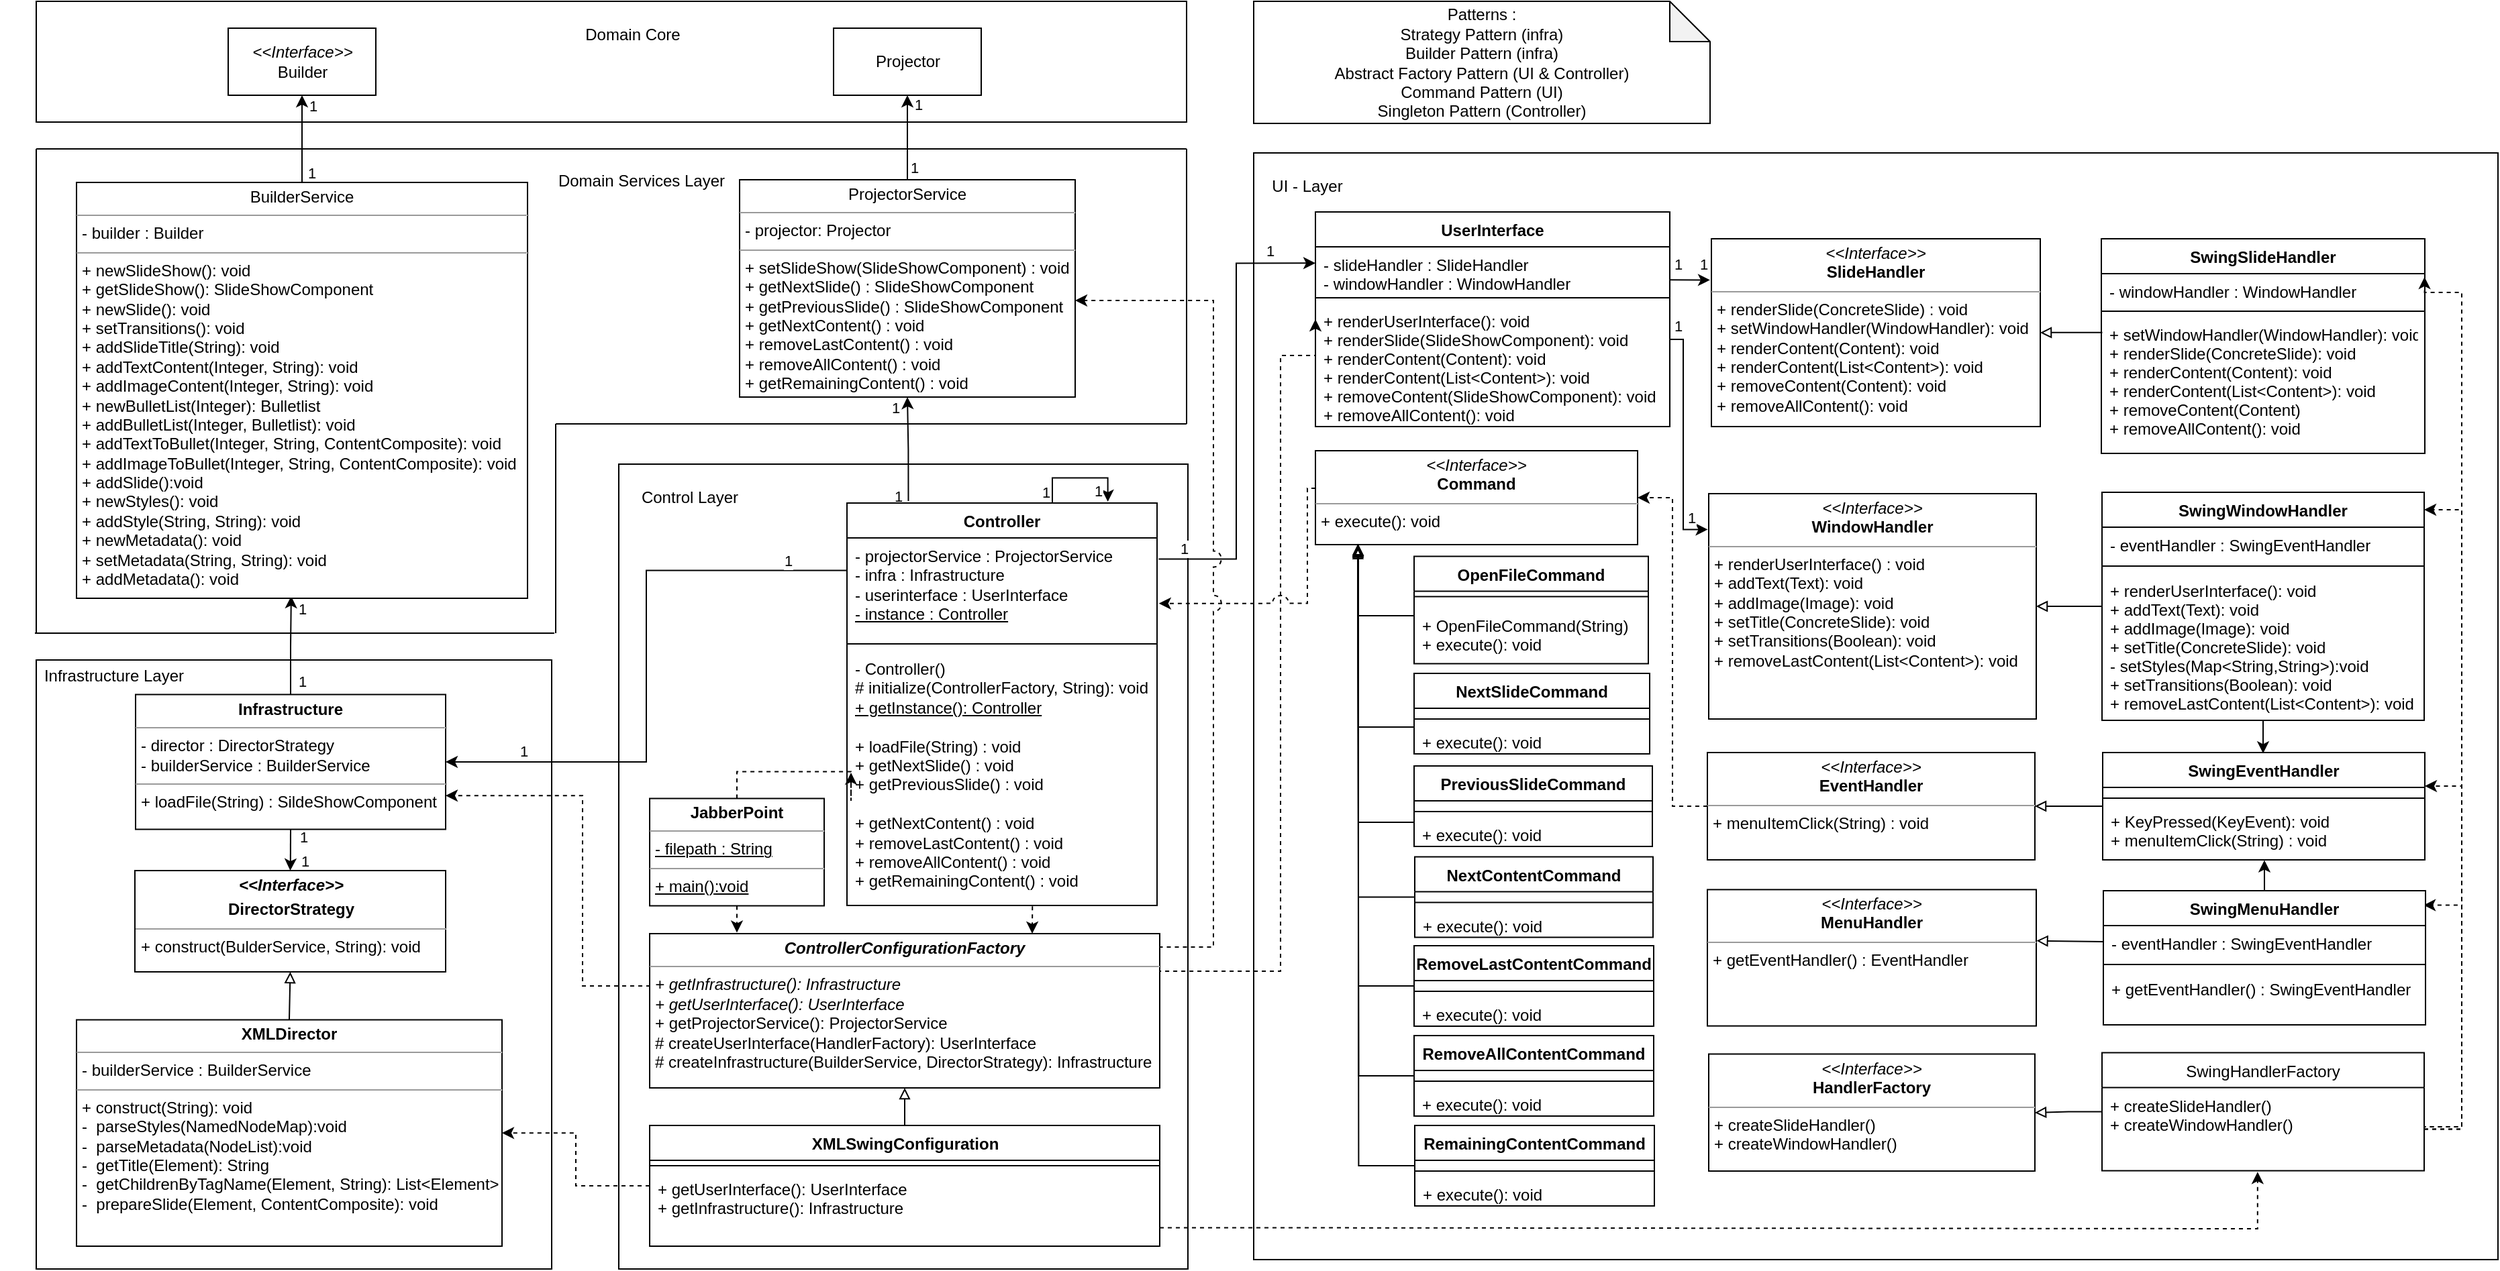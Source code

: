 <mxfile version="20.5.1" type="device"><diagram id="mF3JP67GUEm6fDHGaowB" name="Page-1"><mxGraphModel dx="1928" dy="949" grid="1" gridSize="10" guides="1" tooltips="1" connect="1" arrows="1" fold="1" page="1" pageScale="1" pageWidth="1654" pageHeight="2336" math="0" shadow="0"><root><mxCell id="0"/><mxCell id="1" parent="0"/><mxCell id="utFskbSjJPzPxBJTLybc-5" value="" style="rounded=0;whiteSpace=wrap;html=1;" parent="1" vertex="1"><mxGeometry x="657" y="590" width="424" height="600" as="geometry"/></mxCell><mxCell id="5RUUczxLZr58IcCoSrDL-72" value="" style="rounded=0;whiteSpace=wrap;html=1;" parent="1" vertex="1"><mxGeometry x="1130" y="358" width="927" height="825" as="geometry"/></mxCell><mxCell id="5RUUczxLZr58IcCoSrDL-5" value="" style="rounded=0;whiteSpace=wrap;html=1;" parent="1" vertex="1"><mxGeometry x="223" y="245" width="857" height="90" as="geometry"/></mxCell><mxCell id="M1DCnOVMe1FgR4olCZar-16" value="" style="rounded=0;whiteSpace=wrap;html=1;" parent="1" vertex="1"><mxGeometry x="223" y="736" width="384" height="454" as="geometry"/></mxCell><mxCell id="if9F0GtxYKwciyiOkwO_-5" style="edgeStyle=orthogonalEdgeStyle;rounded=0;orthogonalLoop=1;jettySize=auto;html=1;entryX=0.476;entryY=0.995;entryDx=0;entryDy=0;exitX=0.5;exitY=0;exitDx=0;exitDy=0;entryPerimeter=0;" parent="1" source="M1DCnOVMe1FgR4olCZar-5" target="if9F0GtxYKwciyiOkwO_-2" edge="1"><mxGeometry relative="1" as="geometry"/></mxCell><mxCell id="utFskbSjJPzPxBJTLybc-41" value="1" style="edgeLabel;html=1;align=center;verticalAlign=middle;resizable=0;points=[];" parent="if9F0GtxYKwciyiOkwO_-5" vertex="1" connectable="0"><mxGeometry x="-0.713" relative="1" as="geometry"><mxPoint x="8" as="offset"/></mxGeometry></mxCell><mxCell id="utFskbSjJPzPxBJTLybc-42" value="1" style="edgeLabel;html=1;align=center;verticalAlign=middle;resizable=0;points=[];" parent="if9F0GtxYKwciyiOkwO_-5" vertex="1" connectable="0"><mxGeometry x="0.666" relative="1" as="geometry"><mxPoint x="8" y="-3" as="offset"/></mxGeometry></mxCell><mxCell id="9nQvy59TtEnE6RO0Bse6-16" style="edgeStyle=orthogonalEdgeStyle;rounded=0;orthogonalLoop=1;jettySize=auto;html=1;startArrow=none;startFill=0;endArrow=classic;endFill=1;exitX=0;exitY=0.328;exitDx=0;exitDy=0;entryX=1;entryY=0.5;entryDx=0;entryDy=0;exitPerimeter=0;" parent="1" source="M1DCnOVMe1FgR4olCZar-2" target="M1DCnOVMe1FgR4olCZar-5" edge="1"><mxGeometry relative="1" as="geometry"/></mxCell><mxCell id="utFskbSjJPzPxBJTLybc-22" value="1" style="edgeLabel;html=1;align=center;verticalAlign=middle;resizable=0;points=[];" parent="9nQvy59TtEnE6RO0Bse6-16" vertex="1" connectable="0"><mxGeometry x="-0.812" y="-1" relative="1" as="geometry"><mxPoint x="-3" y="-7" as="offset"/></mxGeometry></mxCell><mxCell id="utFskbSjJPzPxBJTLybc-23" value="1" style="edgeLabel;html=1;align=center;verticalAlign=middle;resizable=0;points=[];" parent="9nQvy59TtEnE6RO0Bse6-16" vertex="1" connectable="0"><mxGeometry x="0.737" relative="1" as="geometry"><mxPoint y="-8" as="offset"/></mxGeometry></mxCell><mxCell id="utFskbSjJPzPxBJTLybc-6" style="edgeStyle=orthogonalEdgeStyle;rounded=0;orthogonalLoop=1;jettySize=auto;html=1;entryX=0.5;entryY=1;entryDx=0;entryDy=0;endArrow=classic;endFill=1;exitX=0.198;exitY=-0.005;exitDx=0;exitDy=0;exitPerimeter=0;" parent="1" source="M1DCnOVMe1FgR4olCZar-1" target="M1DCnOVMe1FgR4olCZar-18" edge="1"><mxGeometry relative="1" as="geometry"/></mxCell><mxCell id="utFskbSjJPzPxBJTLybc-43" value="1" style="edgeLabel;html=1;align=center;verticalAlign=middle;resizable=0;points=[];" parent="utFskbSjJPzPxBJTLybc-6" vertex="1" connectable="0"><mxGeometry x="-0.829" relative="1" as="geometry"><mxPoint x="-8" y="3" as="offset"/></mxGeometry></mxCell><mxCell id="utFskbSjJPzPxBJTLybc-44" value="1" style="edgeLabel;html=1;align=center;verticalAlign=middle;resizable=0;points=[];" parent="utFskbSjJPzPxBJTLybc-6" vertex="1" connectable="0"><mxGeometry x="0.463" y="-1" relative="1" as="geometry"><mxPoint x="-10" y="-13" as="offset"/></mxGeometry></mxCell><mxCell id="M1DCnOVMe1FgR4olCZar-1" value="Controller" style="swimlane;fontStyle=1;align=center;verticalAlign=top;childLayout=stackLayout;horizontal=1;startSize=26;horizontalStack=0;resizeParent=1;resizeParentMax=0;resizeLast=0;collapsible=1;marginBottom=0;" parent="1" vertex="1"><mxGeometry x="827" y="619" width="231" height="300" as="geometry"/></mxCell><mxCell id="M1DCnOVMe1FgR4olCZar-2" value="- projectorService : ProjectorService&lt;br&gt;- infra : Infrastructure&lt;br&gt;- userinterface : UserInterface&lt;br&gt;&lt;u&gt;- instance : Controller&lt;/u&gt;" style="text;strokeColor=none;fillColor=none;align=left;verticalAlign=top;spacingLeft=4;spacingRight=4;overflow=hidden;rotatable=0;points=[[0,0.5],[1,0.5]];portConstraint=eastwest;fontStyle=0;html=1;" parent="M1DCnOVMe1FgR4olCZar-1" vertex="1"><mxGeometry y="26" width="231" height="74" as="geometry"/></mxCell><mxCell id="M1DCnOVMe1FgR4olCZar-3" value="" style="line;strokeWidth=1;fillColor=none;align=left;verticalAlign=middle;spacingTop=-1;spacingLeft=3;spacingRight=3;rotatable=0;labelPosition=right;points=[];portConstraint=eastwest;strokeColor=inherit;" parent="M1DCnOVMe1FgR4olCZar-1" vertex="1"><mxGeometry y="100" width="231" height="10" as="geometry"/></mxCell><mxCell id="M1DCnOVMe1FgR4olCZar-4" value="- Controller()&lt;br&gt;# initialize(ControllerFactory, String): void&lt;br&gt;&lt;u&gt;+ getInstance(): Controller&lt;/u&gt;&lt;br&gt;&lt;br&gt;+ loadFile(String) : void&lt;br&gt;+ getNextSlide() : void&lt;br&gt;+ getPreviousSlide() : void&lt;br&gt;&lt;br&gt;+ getNextContent() : void&lt;br&gt;+ removeLastContent() : void&lt;br&gt;+ removeAllContent() : void&lt;br&gt;+ getRemainingContent() : void" style="text;strokeColor=none;fillColor=none;align=left;verticalAlign=top;spacingLeft=4;spacingRight=4;overflow=hidden;rotatable=0;points=[[0,0.5],[1,0.5]];portConstraint=eastwest;html=1;" parent="M1DCnOVMe1FgR4olCZar-1" vertex="1"><mxGeometry y="110" width="231" height="190" as="geometry"/></mxCell><mxCell id="JbOSwFMIoo-16J5oYQy2-46" style="edgeStyle=orthogonalEdgeStyle;rounded=0;jumpStyle=arc;jumpSize=12;orthogonalLoop=1;jettySize=auto;html=1;entryX=0.5;entryY=0;entryDx=0;entryDy=0;startArrow=none;startFill=0;endArrow=classic;endFill=1;" parent="1" source="M1DCnOVMe1FgR4olCZar-5" target="if9F0GtxYKwciyiOkwO_-6" edge="1"><mxGeometry relative="1" as="geometry"/></mxCell><mxCell id="JbOSwFMIoo-16J5oYQy2-47" value="1" style="edgeLabel;html=1;align=center;verticalAlign=middle;resizable=0;points=[];" parent="JbOSwFMIoo-16J5oYQy2-46" vertex="1" connectable="0"><mxGeometry x="-0.66" relative="1" as="geometry"><mxPoint x="9" as="offset"/></mxGeometry></mxCell><mxCell id="JbOSwFMIoo-16J5oYQy2-48" value="1" style="edgeLabel;html=1;align=center;verticalAlign=middle;resizable=0;points=[];" parent="JbOSwFMIoo-16J5oYQy2-46" vertex="1" connectable="0"><mxGeometry x="0.558" relative="1" as="geometry"><mxPoint x="10" as="offset"/></mxGeometry></mxCell><mxCell id="M1DCnOVMe1FgR4olCZar-5" value="&lt;p style=&quot;margin:0px;margin-top:4px;text-align:center;&quot;&gt;&lt;b&gt;Infrastructure&lt;/b&gt;&lt;/p&gt;&lt;hr size=&quot;1&quot;&gt;&lt;p style=&quot;margin:0px;margin-left:4px;&quot;&gt;- director : DirectorStrategy&lt;br&gt;&lt;/p&gt;&lt;p style=&quot;margin:0px;margin-left:4px;&quot;&gt;- builderService : BuilderService&lt;br style=&quot;padding: 0px; margin: 0px;&quot;&gt;&lt;/p&gt;&lt;hr size=&quot;1&quot;&gt;&lt;p style=&quot;margin:0px;margin-left:4px;&quot;&gt;&lt;span style=&quot;background-color: initial;&quot;&gt;+ loadFile(String) : SildeShowComponent&lt;/span&gt;&lt;/p&gt;&lt;p style=&quot;margin:0px;margin-left:4px;&quot;&gt;&lt;br&gt;&lt;/p&gt;&lt;p style=&quot;margin:0px;margin-left:4px;&quot;&gt;&lt;br&gt;&lt;/p&gt;" style="verticalAlign=top;align=left;overflow=fill;fontSize=12;fontFamily=Helvetica;html=1;" parent="1" vertex="1"><mxGeometry x="297" y="761.75" width="231" height="100.5" as="geometry"/></mxCell><mxCell id="M1DCnOVMe1FgR4olCZar-17" value="Infrastructure Layer" style="text;html=1;strokeColor=none;fillColor=none;align=center;verticalAlign=middle;whiteSpace=wrap;rounded=0;" parent="1" vertex="1"><mxGeometry x="196" y="733" width="170" height="30" as="geometry"/></mxCell><mxCell id="M1DCnOVMe1FgR4olCZar-29" style="edgeStyle=orthogonalEdgeStyle;rounded=0;orthogonalLoop=1;jettySize=auto;html=1;endArrow=classic;endFill=1;exitX=0.5;exitY=0;exitDx=0;exitDy=0;entryX=0.5;entryY=1;entryDx=0;entryDy=0;" parent="1" source="M1DCnOVMe1FgR4olCZar-18" target="M1DCnOVMe1FgR4olCZar-28" edge="1"><mxGeometry relative="1" as="geometry"><Array as="points"/></mxGeometry></mxCell><mxCell id="utFskbSjJPzPxBJTLybc-58" value="1" style="edgeLabel;html=1;align=center;verticalAlign=middle;resizable=0;points=[];" parent="M1DCnOVMe1FgR4olCZar-29" vertex="1" connectable="0"><mxGeometry x="-0.719" relative="1" as="geometry"><mxPoint x="5" as="offset"/></mxGeometry></mxCell><mxCell id="utFskbSjJPzPxBJTLybc-59" value="1" style="edgeLabel;html=1;align=center;verticalAlign=middle;resizable=0;points=[];" parent="M1DCnOVMe1FgR4olCZar-29" vertex="1" connectable="0"><mxGeometry x="0.704" y="-1" relative="1" as="geometry"><mxPoint x="7" y="-3" as="offset"/></mxGeometry></mxCell><mxCell id="M1DCnOVMe1FgR4olCZar-18" value="&lt;p style=&quot;margin:0px;margin-top:4px;text-align:center;&quot;&gt;ProjectorService&lt;/p&gt;&lt;hr size=&quot;1&quot;&gt;&lt;p style=&quot;margin:0px;margin-left:4px;&quot;&gt;- projector: Projector&lt;/p&gt;&lt;hr size=&quot;1&quot;&gt;&lt;p style=&quot;margin:0px;margin-left:4px;&quot;&gt;+ setSlideShow(SlideShowComponent) : void&lt;/p&gt;&lt;p style=&quot;margin:0px;margin-left:4px;&quot;&gt;+ getNextSlide() : SlideShowComponent&lt;/p&gt;&lt;p style=&quot;margin:0px;margin-left:4px;&quot;&gt;+ getPreviousSlide() : SlideShowComponent&lt;/p&gt;&lt;p style=&quot;margin:0px;margin-left:4px;&quot;&gt;+ getNextContent() : void&lt;br&gt;+ removeLastContent() : void&lt;br&gt;+ removeAllContent() : void&lt;br&gt;+ getRemainingContent() : void&lt;br&gt;&lt;/p&gt;" style="verticalAlign=top;align=left;overflow=fill;fontSize=12;fontFamily=Helvetica;html=1;" parent="1" vertex="1"><mxGeometry x="747" y="378" width="250" height="162" as="geometry"/></mxCell><mxCell id="M1DCnOVMe1FgR4olCZar-27" value="Domain Services Layer" style="text;html=1;strokeColor=none;fillColor=none;align=center;verticalAlign=middle;whiteSpace=wrap;rounded=0;" parent="1" vertex="1"><mxGeometry x="589" y="364" width="170" height="30" as="geometry"/></mxCell><mxCell id="M1DCnOVMe1FgR4olCZar-28" value="Projector" style="html=1;" parent="1" vertex="1"><mxGeometry x="817" y="265" width="110" height="50" as="geometry"/></mxCell><mxCell id="5RUUczxLZr58IcCoSrDL-1" value="&lt;i&gt;&amp;lt;&amp;lt;Interface&amp;gt;&amp;gt;&lt;/i&gt;&lt;br&gt;Builder" style="html=1;" parent="1" vertex="1"><mxGeometry x="366" y="265" width="110" height="50" as="geometry"/></mxCell><mxCell id="5RUUczxLZr58IcCoSrDL-6" value="Domain Core" style="text;html=1;strokeColor=none;fillColor=none;align=center;verticalAlign=middle;whiteSpace=wrap;rounded=0;" parent="1" vertex="1"><mxGeometry x="620" y="255" width="95" height="30" as="geometry"/></mxCell><mxCell id="JbOSwFMIoo-16J5oYQy2-28" style="edgeStyle=orthogonalEdgeStyle;rounded=0;jumpStyle=arc;jumpSize=10;orthogonalLoop=1;jettySize=auto;html=1;startArrow=none;startFill=0;endArrow=classic;endFill=1;exitX=1;exitY=0.725;exitDx=0;exitDy=0;exitPerimeter=0;" parent="1" source="5RUUczxLZr58IcCoSrDL-8" edge="1"><mxGeometry relative="1" as="geometry"><mxPoint x="1470" y="453" as="targetPoint"/></mxGeometry></mxCell><mxCell id="JbOSwFMIoo-16J5oYQy2-29" value="1" style="edgeLabel;html=1;align=center;verticalAlign=middle;resizable=0;points=[];" parent="JbOSwFMIoo-16J5oYQy2-28" vertex="1" connectable="0"><mxGeometry x="-0.831" y="1" relative="1" as="geometry"><mxPoint x="3" y="-11" as="offset"/></mxGeometry></mxCell><mxCell id="JbOSwFMIoo-16J5oYQy2-30" value="1" style="edgeLabel;html=1;align=center;verticalAlign=middle;resizable=0;points=[];" parent="JbOSwFMIoo-16J5oYQy2-28" vertex="1" connectable="0"><mxGeometry x="0.646" relative="1" as="geometry"><mxPoint y="-12" as="offset"/></mxGeometry></mxCell><mxCell id="5RUUczxLZr58IcCoSrDL-7" value="UserInterface" style="swimlane;fontStyle=1;align=center;verticalAlign=top;childLayout=stackLayout;horizontal=1;startSize=26;horizontalStack=0;resizeParent=1;resizeParentMax=0;resizeLast=0;collapsible=1;marginBottom=0;" parent="1" vertex="1"><mxGeometry x="1176" y="402" width="264" height="160" as="geometry"/></mxCell><mxCell id="5RUUczxLZr58IcCoSrDL-8" value="- slideHandler : SlideHandler&#10;- windowHandler : WindowHandler" style="text;strokeColor=none;fillColor=none;align=left;verticalAlign=top;spacingLeft=4;spacingRight=4;overflow=hidden;rotatable=0;points=[[0,0.5],[1,0.5]];portConstraint=eastwest;" parent="5RUUczxLZr58IcCoSrDL-7" vertex="1"><mxGeometry y="26" width="264" height="34" as="geometry"/></mxCell><mxCell id="5RUUczxLZr58IcCoSrDL-9" value="" style="line;strokeWidth=1;fillColor=none;align=left;verticalAlign=middle;spacingTop=-1;spacingLeft=3;spacingRight=3;rotatable=0;labelPosition=right;points=[];portConstraint=eastwest;strokeColor=inherit;" parent="5RUUczxLZr58IcCoSrDL-7" vertex="1"><mxGeometry y="60" width="264" height="8" as="geometry"/></mxCell><mxCell id="5RUUczxLZr58IcCoSrDL-10" value="+ renderUserInterface(): void&#10;+ renderSlide(SlideShowComponent): void&#10;+ renderContent(Content): void&#10;+ renderContent(List&lt;Content&gt;): void&#10;+ removeContent(SlideShowComponent): void&#10;+ removeAllContent(): void" style="text;strokeColor=none;fillColor=none;align=left;verticalAlign=top;spacingLeft=4;spacingRight=4;overflow=hidden;rotatable=0;points=[[0,0.5],[1,0.5]];portConstraint=eastwest;" parent="5RUUczxLZr58IcCoSrDL-7" vertex="1"><mxGeometry y="68" width="264" height="92" as="geometry"/></mxCell><mxCell id="5RUUczxLZr58IcCoSrDL-21" style="edgeStyle=orthogonalEdgeStyle;rounded=0;orthogonalLoop=1;jettySize=auto;html=1;entryX=1;entryY=0.5;entryDx=0;entryDy=0;endArrow=classic;endFill=1;exitX=0;exitY=0.5;exitDx=0;exitDy=0;dashed=1;" parent="1" source="9nQvy59TtEnE6RO0Bse6-23" target="5RUUczxLZr58IcCoSrDL-20" edge="1"><mxGeometry relative="1" as="geometry"><mxPoint x="1396.5" y="1146.88" as="sourcePoint"/></mxGeometry></mxCell><mxCell id="5RUUczxLZr58IcCoSrDL-51" style="edgeStyle=orthogonalEdgeStyle;rounded=0;orthogonalLoop=1;jettySize=auto;html=1;entryX=1;entryY=0.5;entryDx=0;entryDy=0;startArrow=none;startFill=0;endArrow=block;endFill=0;" parent="1" source="5RUUczxLZr58IcCoSrDL-15" target="9nQvy59TtEnE6RO0Bse6-23" edge="1"><mxGeometry relative="1" as="geometry"><mxPoint x="1464.5" y="1029.13" as="targetPoint"/></mxGeometry></mxCell><mxCell id="5RUUczxLZr58IcCoSrDL-15" value="SwingEventHandler" style="swimlane;fontStyle=1;align=center;verticalAlign=top;childLayout=stackLayout;horizontal=1;startSize=26;horizontalStack=0;resizeParent=1;resizeParentMax=0;resizeLast=0;collapsible=1;marginBottom=0;" parent="1" vertex="1"><mxGeometry x="1762.5" y="805.0" width="240" height="80" as="geometry"/></mxCell><mxCell id="5RUUczxLZr58IcCoSrDL-16" value=" " style="text;strokeColor=none;fillColor=none;align=left;verticalAlign=top;spacingLeft=4;spacingRight=4;overflow=hidden;rotatable=0;points=[[0,0.5],[1,0.5]];portConstraint=eastwest;" parent="5RUUczxLZr58IcCoSrDL-15" vertex="1"><mxGeometry y="26" width="240" height="4" as="geometry"/></mxCell><mxCell id="5RUUczxLZr58IcCoSrDL-17" value="" style="line;strokeWidth=1;fillColor=none;align=left;verticalAlign=middle;spacingTop=-1;spacingLeft=3;spacingRight=3;rotatable=0;labelPosition=right;points=[];portConstraint=eastwest;strokeColor=inherit;" parent="5RUUczxLZr58IcCoSrDL-15" vertex="1"><mxGeometry y="30" width="240" height="8" as="geometry"/></mxCell><mxCell id="5RUUczxLZr58IcCoSrDL-18" value="+ KeyPressed(KeyEvent): void&#10;+ menuItemClick(String) : void" style="text;strokeColor=none;fillColor=none;align=left;verticalAlign=top;spacingLeft=4;spacingRight=4;overflow=hidden;rotatable=0;points=[[0,0.5],[1,0.5]];portConstraint=eastwest;" parent="5RUUczxLZr58IcCoSrDL-15" vertex="1"><mxGeometry y="38" width="240" height="42" as="geometry"/></mxCell><mxCell id="5RUUczxLZr58IcCoSrDL-20" value="&lt;p style=&quot;margin:0px;margin-top:4px;text-align:center;&quot;&gt;&lt;i&gt;&amp;lt;&amp;lt;Interface&amp;gt;&amp;gt;&lt;/i&gt;&lt;br&gt;&lt;b&gt;Command&lt;/b&gt;&lt;/p&gt;&lt;hr size=&quot;1&quot;&gt;&lt;p style=&quot;margin:0px;margin-left:4px;&quot;&gt;&lt;/p&gt;&lt;p style=&quot;margin:0px;margin-left:4px;&quot;&gt;+ execute(): void&lt;/p&gt;" style="verticalAlign=top;align=left;overflow=fill;fontSize=12;fontFamily=Helvetica;html=1;" parent="1" vertex="1"><mxGeometry x="1176" y="580" width="240" height="70" as="geometry"/></mxCell><mxCell id="JbOSwFMIoo-16J5oYQy2-44" style="edgeStyle=orthogonalEdgeStyle;rounded=0;jumpStyle=arc;jumpSize=12;orthogonalLoop=1;jettySize=auto;html=1;startArrow=none;startFill=0;endArrow=block;endFill=0;entryX=0.132;entryY=1.014;entryDx=0;entryDy=0;entryPerimeter=0;" parent="1" source="5RUUczxLZr58IcCoSrDL-22" target="5RUUczxLZr58IcCoSrDL-20" edge="1"><mxGeometry relative="1" as="geometry"><Array as="points"><mxPoint x="1208" y="786"/><mxPoint x="1208" y="703"/><mxPoint x="1208" y="703"/></Array></mxGeometry></mxCell><mxCell id="5RUUczxLZr58IcCoSrDL-22" value="NextSlideCommand" style="swimlane;fontStyle=1;align=center;verticalAlign=top;childLayout=stackLayout;horizontal=1;startSize=26;horizontalStack=0;resizeParent=1;resizeParentMax=0;resizeLast=0;collapsible=1;marginBottom=0;" parent="1" vertex="1"><mxGeometry x="1249.5" y="746" width="175.5" height="60" as="geometry"/></mxCell><mxCell id="5RUUczxLZr58IcCoSrDL-23" value=" " style="text;strokeColor=none;fillColor=none;align=left;verticalAlign=top;spacingLeft=4;spacingRight=4;overflow=hidden;rotatable=0;points=[[0,0.5],[1,0.5]];portConstraint=eastwest;" parent="5RUUczxLZr58IcCoSrDL-22" vertex="1"><mxGeometry y="26" width="175.5" height="4" as="geometry"/></mxCell><mxCell id="5RUUczxLZr58IcCoSrDL-24" value="" style="line;strokeWidth=1;fillColor=none;align=left;verticalAlign=middle;spacingTop=-1;spacingLeft=3;spacingRight=3;rotatable=0;labelPosition=right;points=[];portConstraint=eastwest;strokeColor=inherit;" parent="5RUUczxLZr58IcCoSrDL-22" vertex="1"><mxGeometry y="30" width="175.5" height="8" as="geometry"/></mxCell><mxCell id="5RUUczxLZr58IcCoSrDL-25" value="+ execute(): void" style="text;strokeColor=none;fillColor=none;align=left;verticalAlign=top;spacingLeft=4;spacingRight=4;overflow=hidden;rotatable=0;points=[[0,0.5],[1,0.5]];portConstraint=eastwest;" parent="5RUUczxLZr58IcCoSrDL-22" vertex="1"><mxGeometry y="38" width="175.5" height="22" as="geometry"/></mxCell><mxCell id="JbOSwFMIoo-16J5oYQy2-34" style="edgeStyle=orthogonalEdgeStyle;rounded=0;jumpStyle=arc;jumpSize=12;orthogonalLoop=1;jettySize=auto;html=1;entryX=1;entryY=0.5;entryDx=0;entryDy=0;startArrow=none;startFill=0;endArrow=block;endFill=0;" parent="1" source="5RUUczxLZr58IcCoSrDL-56" target="9nQvy59TtEnE6RO0Bse6-21" edge="1"><mxGeometry relative="1" as="geometry"/></mxCell><mxCell id="895hCFD6gcQe7MJd718a-2" style="edgeStyle=orthogonalEdgeStyle;rounded=0;orthogonalLoop=1;jettySize=auto;html=1;entryX=0.498;entryY=0.008;entryDx=0;entryDy=0;entryPerimeter=0;" parent="1" source="5RUUczxLZr58IcCoSrDL-56" target="5RUUczxLZr58IcCoSrDL-15" edge="1"><mxGeometry relative="1" as="geometry"/></mxCell><mxCell id="5RUUczxLZr58IcCoSrDL-56" value="SwingWindowHandler" style="swimlane;fontStyle=1;align=center;verticalAlign=top;childLayout=stackLayout;horizontal=1;startSize=26;horizontalStack=0;resizeParent=1;resizeParentMax=0;resizeLast=0;collapsible=1;marginBottom=0;" parent="1" vertex="1"><mxGeometry x="1762" y="611" width="240" height="170" as="geometry"/></mxCell><mxCell id="5RUUczxLZr58IcCoSrDL-57" value="- eventHandler : SwingEventHandler " style="text;strokeColor=none;fillColor=none;align=left;verticalAlign=top;spacingLeft=4;spacingRight=4;overflow=hidden;rotatable=0;points=[[0,0.5],[1,0.5]];portConstraint=eastwest;" parent="5RUUczxLZr58IcCoSrDL-56" vertex="1"><mxGeometry y="26" width="240" height="24" as="geometry"/></mxCell><mxCell id="5RUUczxLZr58IcCoSrDL-58" value="" style="line;strokeWidth=1;fillColor=none;align=left;verticalAlign=middle;spacingTop=-1;spacingLeft=3;spacingRight=3;rotatable=0;labelPosition=right;points=[];portConstraint=eastwest;strokeColor=inherit;" parent="5RUUczxLZr58IcCoSrDL-56" vertex="1"><mxGeometry y="50" width="240" height="10" as="geometry"/></mxCell><mxCell id="5RUUczxLZr58IcCoSrDL-59" value="+ renderUserInterface(): void&#10;+ addText(Text): void&#10;+ addImage(Image): void&#10;+ setTitle(ConcreteSlide): void&#10;- setStyles(Map&lt;String,String&gt;):void&#10;+ setTransitions(Boolean): void&#10;+ removeLastContent(List&lt;Content&gt;): void&#10;" style="text;strokeColor=none;fillColor=none;align=left;verticalAlign=top;spacingLeft=4;spacingRight=4;overflow=hidden;rotatable=0;points=[[0,0.5],[1,0.5]];portConstraint=eastwest;" parent="5RUUczxLZr58IcCoSrDL-56" vertex="1"><mxGeometry y="60" width="240" height="110" as="geometry"/></mxCell><mxCell id="JbOSwFMIoo-16J5oYQy2-45" style="edgeStyle=orthogonalEdgeStyle;rounded=0;jumpStyle=arc;jumpSize=12;orthogonalLoop=1;jettySize=auto;html=1;startArrow=none;startFill=0;endArrow=block;endFill=0;entryX=0.132;entryY=1.033;entryDx=0;entryDy=0;entryPerimeter=0;" parent="1" source="5RUUczxLZr58IcCoSrDL-65" target="5RUUczxLZr58IcCoSrDL-20" edge="1"><mxGeometry relative="1" as="geometry"><Array as="points"><mxPoint x="1208" y="857"/><mxPoint x="1208" y="738"/><mxPoint x="1208" y="738"/></Array></mxGeometry></mxCell><mxCell id="5RUUczxLZr58IcCoSrDL-65" value="PreviousSlideCommand" style="swimlane;fontStyle=1;align=center;verticalAlign=top;childLayout=stackLayout;horizontal=1;startSize=26;horizontalStack=0;resizeParent=1;resizeParentMax=0;resizeLast=0;collapsible=1;marginBottom=0;" parent="1" vertex="1"><mxGeometry x="1249.5" y="815" width="177.5" height="60" as="geometry"/></mxCell><mxCell id="5RUUczxLZr58IcCoSrDL-66" value=" " style="text;strokeColor=none;fillColor=none;align=left;verticalAlign=top;spacingLeft=4;spacingRight=4;overflow=hidden;rotatable=0;points=[[0,0.5],[1,0.5]];portConstraint=eastwest;" parent="5RUUczxLZr58IcCoSrDL-65" vertex="1"><mxGeometry y="26" width="177.5" height="4" as="geometry"/></mxCell><mxCell id="5RUUczxLZr58IcCoSrDL-67" value="" style="line;strokeWidth=1;fillColor=none;align=left;verticalAlign=middle;spacingTop=-1;spacingLeft=3;spacingRight=3;rotatable=0;labelPosition=right;points=[];portConstraint=eastwest;strokeColor=inherit;" parent="5RUUczxLZr58IcCoSrDL-65" vertex="1"><mxGeometry y="30" width="177.5" height="8" as="geometry"/></mxCell><mxCell id="5RUUczxLZr58IcCoSrDL-68" value="+ execute(): void" style="text;strokeColor=none;fillColor=none;align=left;verticalAlign=top;spacingLeft=4;spacingRight=4;overflow=hidden;rotatable=0;points=[[0,0.5],[1,0.5]];portConstraint=eastwest;" parent="5RUUczxLZr58IcCoSrDL-65" vertex="1"><mxGeometry y="38" width="177.5" height="22" as="geometry"/></mxCell><mxCell id="5RUUczxLZr58IcCoSrDL-73" value="UI - Layer" style="text;html=1;strokeColor=none;fillColor=none;align=center;verticalAlign=middle;whiteSpace=wrap;rounded=0;" parent="1" vertex="1"><mxGeometry x="1140" y="368" width="60" height="30" as="geometry"/></mxCell><mxCell id="if9F0GtxYKwciyiOkwO_-3" style="edgeStyle=orthogonalEdgeStyle;rounded=0;orthogonalLoop=1;jettySize=auto;html=1;exitX=0.5;exitY=0;exitDx=0;exitDy=0;entryX=0.5;entryY=1;entryDx=0;entryDy=0;" parent="1" source="if9F0GtxYKwciyiOkwO_-2" target="5RUUczxLZr58IcCoSrDL-1" edge="1"><mxGeometry relative="1" as="geometry"><mxPoint x="652.921" y="228.88" as="sourcePoint"/><mxPoint x="652.5" y="157" as="targetPoint"/></mxGeometry></mxCell><mxCell id="utFskbSjJPzPxBJTLybc-60" value="1" style="edgeLabel;html=1;align=center;verticalAlign=middle;resizable=0;points=[];" parent="if9F0GtxYKwciyiOkwO_-3" vertex="1" connectable="0"><mxGeometry x="-0.768" relative="1" as="geometry"><mxPoint x="7" as="offset"/></mxGeometry></mxCell><mxCell id="utFskbSjJPzPxBJTLybc-61" value="1" style="edgeLabel;html=1;align=center;verticalAlign=middle;resizable=0;points=[];" parent="if9F0GtxYKwciyiOkwO_-3" vertex="1" connectable="0"><mxGeometry x="0.737" y="-1" relative="1" as="geometry"><mxPoint x="7" y="-1" as="offset"/></mxGeometry></mxCell><mxCell id="if9F0GtxYKwciyiOkwO_-2" value="&lt;p style=&quot;margin:0px;margin-top:4px;text-align:center;&quot;&gt;BuilderService&lt;/p&gt;&lt;hr size=&quot;1&quot;&gt;&lt;p style=&quot;margin:0px;margin-left:4px;&quot;&gt;- builder : Builder&lt;/p&gt;&lt;hr size=&quot;1&quot;&gt;&lt;p style=&quot;margin:0px;margin-left:4px;&quot;&gt;&lt;span style=&quot;background-color: initial;&quot;&gt;+ newSlideShow(): void&lt;/span&gt;&lt;br&gt;&lt;/p&gt;&lt;p style=&quot;margin: 0px 0px 0px 4px;&quot;&gt;+ getSlideShow(): SlideShowComponent&lt;br&gt;&lt;/p&gt;&lt;p style=&quot;margin: 0px 0px 0px 4px;&quot;&gt;&lt;span style=&quot;background-color: initial;&quot;&gt;+ newSlide(): void&lt;/span&gt;&lt;/p&gt;&lt;p style=&quot;margin: 0px 0px 0px 4px;&quot;&gt;&lt;span style=&quot;background-color: initial;&quot;&gt;+ setTransitions(): void&lt;/span&gt;&lt;/p&gt;&lt;p style=&quot;margin: 0px 0px 0px 4px;&quot;&gt;&lt;span style=&quot;background-color: initial;&quot;&gt;+ addSlideTitle(String): void&lt;/span&gt;&lt;/p&gt;&lt;p style=&quot;margin: 0px 0px 0px 4px;&quot;&gt;&lt;span style=&quot;background-color: initial;&quot;&gt;+ addTextContent(Integer, String): void&lt;/span&gt;&lt;/p&gt;&lt;p style=&quot;margin: 0px 0px 0px 4px;&quot;&gt;+ addImageContent(Integer, String): void&lt;span style=&quot;background-color: initial;&quot;&gt;&lt;br&gt;&lt;/span&gt;&lt;/p&gt;&lt;p style=&quot;margin: 0px 0px 0px 4px;&quot;&gt;&lt;span style=&quot;background-color: initial;&quot;&gt;+ newBulletList(Integer): Bulletlist&lt;/span&gt;&lt;/p&gt;&lt;p style=&quot;margin: 0px 0px 0px 4px;&quot;&gt;&lt;span style=&quot;background-color: initial;&quot;&gt;+ addBulletList(Integer, Bulletlist): void&lt;/span&gt;&lt;/p&gt;&lt;p style=&quot;margin: 0px 0px 0px 4px;&quot;&gt;&lt;span style=&quot;background-color: initial;&quot;&gt;+ addTextToBullet(Integer, String, ContentComposite): void&lt;/span&gt;&lt;/p&gt;&lt;p style=&quot;margin: 0px 0px 0px 4px;&quot;&gt;&lt;span style=&quot;background-color: initial;&quot;&gt;+ addImageToBullet(Integer, String, ContentComposite): void&lt;/span&gt;&lt;/p&gt;&lt;p style=&quot;margin: 0px 0px 0px 4px;&quot;&gt;&lt;span style=&quot;background-color: initial;&quot;&gt;+ addSlide():void&lt;/span&gt;&lt;br&gt;&lt;/p&gt;&lt;p style=&quot;margin: 0px 0px 0px 4px;&quot;&gt;&lt;span style=&quot;background-color: initial;&quot;&gt;+ newStyles(): void&lt;/span&gt;&lt;/p&gt;&lt;p style=&quot;margin: 0px 0px 0px 4px;&quot;&gt;&lt;span style=&quot;background-color: initial;&quot;&gt;+ addStyle(String, String): void&lt;/span&gt;&lt;/p&gt;&lt;p style=&quot;margin: 0px 0px 0px 4px;&quot;&gt;&lt;span style=&quot;background-color: initial;&quot;&gt;+ newMetadata(): void&lt;/span&gt;&lt;/p&gt;&lt;p style=&quot;margin: 0px 0px 0px 4px;&quot;&gt;&lt;span style=&quot;background-color: initial;&quot;&gt;+ setMetadata(String, String): void&lt;/span&gt;&lt;/p&gt;&lt;p style=&quot;margin: 0px 0px 0px 4px;&quot;&gt;&lt;span style=&quot;background-color: initial;&quot;&gt;+ addMetadata(): void&lt;/span&gt;&lt;/p&gt;&lt;p style=&quot;margin: 0px 0px 0px 4px;&quot;&gt;&lt;br&gt;&lt;/p&gt;" style="verticalAlign=top;align=left;overflow=fill;fontSize=12;fontFamily=Helvetica;html=1;" parent="1" vertex="1"><mxGeometry x="253" y="380" width="336" height="310" as="geometry"/></mxCell><mxCell id="if9F0GtxYKwciyiOkwO_-6" value="&lt;p style=&quot;margin:0px;margin-top:4px;text-align:center;&quot;&gt;&lt;b&gt;&lt;i&gt;&amp;lt;&amp;lt;Interface&amp;gt;&amp;gt;&lt;/i&gt;&lt;/b&gt;&lt;/p&gt;&lt;p style=&quot;margin:0px;margin-top:4px;text-align:center;&quot;&gt;&lt;b&gt;DirectorStrategy&lt;/b&gt;&lt;/p&gt;&lt;hr size=&quot;1&quot;&gt;&lt;p style=&quot;margin:0px;margin-left:4px;&quot;&gt;&lt;/p&gt;&lt;p style=&quot;margin:0px;margin-left:4px;&quot;&gt;&lt;span style=&quot;background-color: initial;&quot;&gt;+ construct(BulderService, String): void&lt;/span&gt;&lt;/p&gt;" style="verticalAlign=top;align=left;overflow=fill;fontSize=12;fontFamily=Helvetica;html=1;" parent="1" vertex="1"><mxGeometry x="296.5" y="893" width="231.5" height="75.5" as="geometry"/></mxCell><mxCell id="if9F0GtxYKwciyiOkwO_-12" style="edgeStyle=orthogonalEdgeStyle;rounded=0;orthogonalLoop=1;jettySize=auto;html=1;entryX=0.5;entryY=1;entryDx=0;entryDy=0;endArrow=block;endFill=0;exitX=0.5;exitY=0;exitDx=0;exitDy=0;" parent="1" source="if9F0GtxYKwciyiOkwO_-11" target="if9F0GtxYKwciyiOkwO_-6" edge="1"><mxGeometry relative="1" as="geometry"/></mxCell><mxCell id="if9F0GtxYKwciyiOkwO_-11" value="&lt;p style=&quot;margin:0px;margin-top:4px;text-align:center;&quot;&gt;&lt;b style=&quot;background-color: initial;&quot;&gt;XMLDirector&lt;/b&gt;&lt;br&gt;&lt;/p&gt;&lt;hr size=&quot;1&quot;&gt;&lt;p style=&quot;margin:0px;margin-left:4px;&quot;&gt;- builderService : BuilderService&lt;/p&gt;&lt;hr size=&quot;1&quot;&gt;&lt;p style=&quot;margin:0px;margin-left:4px;&quot;&gt;&lt;span style=&quot;background-color: initial;&quot;&gt;+ construct(String): void&lt;br&gt;&lt;/span&gt;&lt;/p&gt;&lt;p style=&quot;margin:0px;margin-left:4px;&quot;&gt;&lt;span style=&quot;background-color: initial;&quot;&gt;-&amp;nbsp; parseStyles(NamedNodeMap):void&lt;/span&gt;&lt;/p&gt;&lt;p style=&quot;margin:0px;margin-left:4px;&quot;&gt;&lt;span style=&quot;background-color: initial;&quot;&gt;-&amp;nbsp; parseMetadata(NodeList):void&lt;/span&gt;&lt;/p&gt;&lt;p style=&quot;margin:0px;margin-left:4px;&quot;&gt;&lt;span style=&quot;background-color: initial;&quot;&gt;-&amp;nbsp; getTitle(Element): String&lt;/span&gt;&lt;/p&gt;&lt;p style=&quot;margin:0px;margin-left:4px;&quot;&gt;-&amp;nbsp; getChildrenByTagName(Element, String): List&amp;lt;Element&amp;gt;&lt;/p&gt;&lt;p style=&quot;margin:0px;margin-left:4px;&quot;&gt;-&amp;nbsp; prepareSlide(Element, ContentComposite): void&lt;/p&gt;" style="verticalAlign=top;align=left;overflow=fill;fontSize=12;fontFamily=Helvetica;html=1;" parent="1" vertex="1"><mxGeometry x="253" y="1004.25" width="317" height="168.75" as="geometry"/></mxCell><mxCell id="9nQvy59TtEnE6RO0Bse6-3" value="&lt;p style=&quot;margin:0px;margin-top:4px;text-align:center;&quot;&gt;&lt;i&gt;&amp;lt;&amp;lt;Interface&amp;gt;&amp;gt;&lt;/i&gt;&lt;br&gt;&lt;b&gt;HandlerFactory&lt;/b&gt;&lt;/p&gt;&lt;hr size=&quot;1&quot;&gt;&lt;p style=&quot;margin:0px;margin-left:4px;&quot;&gt;&lt;span style=&quot;background-color: initial;&quot;&gt;+ createSlideHandler()&lt;/span&gt;&lt;br&gt;&lt;/p&gt;&lt;p style=&quot;margin:0px;margin-left:4px;&quot;&gt;+ createWindowHandler()&lt;/p&gt;" style="verticalAlign=top;align=left;overflow=fill;fontSize=12;fontFamily=Helvetica;html=1;" parent="1" vertex="1"><mxGeometry x="1469" y="1029.75" width="243" height="87.25" as="geometry"/></mxCell><mxCell id="utFskbSjJPzPxBJTLybc-4" style="edgeStyle=orthogonalEdgeStyle;rounded=0;orthogonalLoop=1;jettySize=auto;html=1;endArrow=block;endFill=0;" parent="1" source="9nQvy59TtEnE6RO0Bse6-4" target="9nQvy59TtEnE6RO0Bse6-3" edge="1"><mxGeometry relative="1" as="geometry"><mxPoint x="1712" y="1071" as="targetPoint"/></mxGeometry></mxCell><mxCell id="JbOSwFMIoo-16J5oYQy2-52" style="edgeStyle=orthogonalEdgeStyle;rounded=0;jumpStyle=none;jumpSize=12;orthogonalLoop=1;jettySize=auto;html=1;entryX=0.994;entryY=0.108;entryDx=0;entryDy=0;entryPerimeter=0;startArrow=none;startFill=0;endArrow=classic;endFill=1;exitX=1;exitY=0.5;exitDx=0;exitDy=0;dashed=1;" parent="1" source="9nQvy59TtEnE6RO0Bse6-5" target="JbOSwFMIoo-16J5oYQy2-10" edge="1"><mxGeometry relative="1" as="geometry"><Array as="points"><mxPoint x="2002" y="1084"/><mxPoint x="2030" y="1084"/><mxPoint x="2030" y="919"/></Array></mxGeometry></mxCell><mxCell id="JbOSwFMIoo-16J5oYQy2-53" style="edgeStyle=orthogonalEdgeStyle;rounded=0;jumpStyle=none;jumpSize=12;orthogonalLoop=1;jettySize=auto;html=1;dashed=1;startArrow=none;startFill=0;endArrow=classic;endFill=1;exitX=1;exitY=0.5;exitDx=0;exitDy=0;" parent="1" source="9nQvy59TtEnE6RO0Bse6-5" target="5RUUczxLZr58IcCoSrDL-15" edge="1"><mxGeometry relative="1" as="geometry"><Array as="points"><mxPoint x="2002" y="1084"/><mxPoint x="2030" y="1084"/><mxPoint x="2030" y="830"/></Array></mxGeometry></mxCell><mxCell id="JbOSwFMIoo-16J5oYQy2-54" style="edgeStyle=orthogonalEdgeStyle;rounded=0;jumpStyle=none;jumpSize=12;orthogonalLoop=1;jettySize=auto;html=1;dashed=1;startArrow=none;startFill=0;endArrow=classic;endFill=1;exitX=1;exitY=0.5;exitDx=0;exitDy=0;" parent="1" source="9nQvy59TtEnE6RO0Bse6-5" edge="1"><mxGeometry relative="1" as="geometry"><Array as="points"><mxPoint x="2030" y="1086"/><mxPoint x="2030" y="624"/></Array><mxPoint x="2002" y="624" as="targetPoint"/></mxGeometry></mxCell><mxCell id="JbOSwFMIoo-16J5oYQy2-55" style="edgeStyle=orthogonalEdgeStyle;rounded=0;jumpStyle=none;jumpSize=12;orthogonalLoop=1;jettySize=auto;html=1;entryX=0.999;entryY=0.178;entryDx=0;entryDy=0;entryPerimeter=0;dashed=1;startArrow=none;startFill=0;endArrow=classic;endFill=1;exitX=1;exitY=0.5;exitDx=0;exitDy=0;" parent="1" source="9nQvy59TtEnE6RO0Bse6-5" target="JbOSwFMIoo-16J5oYQy2-5" edge="1"><mxGeometry relative="1" as="geometry"><Array as="points"><mxPoint x="2030" y="1086"/><mxPoint x="2030" y="462"/></Array></mxGeometry></mxCell><mxCell id="9nQvy59TtEnE6RO0Bse6-4" value="SwingHandlerFactory" style="swimlane;fontStyle=0;childLayout=stackLayout;horizontal=1;startSize=26;fillColor=none;horizontalStack=0;resizeParent=1;resizeParentMax=0;resizeLast=0;collapsible=1;marginBottom=0;" parent="1" vertex="1"><mxGeometry x="1762" y="1028.75" width="240" height="88" as="geometry"/></mxCell><mxCell id="9nQvy59TtEnE6RO0Bse6-5" value="+ createSlideHandler()&#10;+ createWindowHandler()" style="text;strokeColor=none;fillColor=none;align=left;verticalAlign=top;spacingLeft=4;spacingRight=4;overflow=hidden;rotatable=0;points=[[0,0.5],[1,0.5]];portConstraint=eastwest;" parent="9nQvy59TtEnE6RO0Bse6-4" vertex="1"><mxGeometry y="26" width="240" height="62" as="geometry"/></mxCell><mxCell id="9nQvy59TtEnE6RO0Bse6-18" value="Patterns :&lt;br&gt;Strategy Pattern (infra)&lt;br&gt;Builder Pattern (infra)&lt;br&gt;Abstract Factory Pattern (UI &amp;amp; Controller)&lt;br&gt;Command Pattern (UI)&lt;br&gt;Singleton Pattern (Controller)" style="shape=note;whiteSpace=wrap;html=1;backgroundOutline=1;darkOpacity=0.05;" parent="1" vertex="1"><mxGeometry x="1130" y="245" width="340" height="91" as="geometry"/></mxCell><mxCell id="9nQvy59TtEnE6RO0Bse6-20" style="edgeStyle=orthogonalEdgeStyle;rounded=0;orthogonalLoop=1;jettySize=auto;html=1;startArrow=none;startFill=0;endArrow=classic;endFill=1;exitX=0.593;exitY=0;exitDx=0;exitDy=0;exitPerimeter=0;entryX=0.788;entryY=-0.005;entryDx=0;entryDy=0;entryPerimeter=0;" parent="1" edge="1"><mxGeometry relative="1" as="geometry"><mxPoint x="1021.336" y="618" as="targetPoint"/><Array as="points"><mxPoint x="979.92" y="600.25"/><mxPoint x="1020.92" y="600.25"/></Array><mxPoint x="979.996" y="619" as="sourcePoint"/></mxGeometry></mxCell><mxCell id="utFskbSjJPzPxBJTLybc-45" value="1" style="edgeLabel;html=1;align=center;verticalAlign=middle;resizable=0;points=[];" parent="9nQvy59TtEnE6RO0Bse6-20" vertex="1" connectable="0"><mxGeometry x="-0.785" y="1" relative="1" as="geometry"><mxPoint x="-4" as="offset"/></mxGeometry></mxCell><mxCell id="utFskbSjJPzPxBJTLybc-46" value="1" style="edgeLabel;html=1;align=center;verticalAlign=middle;resizable=0;points=[];" parent="9nQvy59TtEnE6RO0Bse6-20" vertex="1" connectable="0"><mxGeometry x="0.793" relative="1" as="geometry"><mxPoint x="-8" as="offset"/></mxGeometry></mxCell><mxCell id="9nQvy59TtEnE6RO0Bse6-21" value="&lt;p style=&quot;margin:0px;margin-top:4px;text-align:center;&quot;&gt;&lt;i&gt;&amp;lt;&amp;lt;Interface&amp;gt;&amp;gt;&lt;/i&gt;&lt;br&gt;&lt;b&gt;WindowHandler&lt;/b&gt;&lt;/p&gt;&lt;hr size=&quot;1&quot;&gt;&lt;p style=&quot;margin:0px;margin-left:4px;&quot;&gt;+ renderUserInterface() : void&lt;/p&gt;&lt;p style=&quot;margin:0px;margin-left:4px;&quot;&gt;+ addText(Text): void&lt;/p&gt;&lt;p style=&quot;margin:0px;margin-left:4px;&quot;&gt;+ addImage(Image): void&lt;/p&gt;&lt;p style=&quot;margin:0px;margin-left:4px;&quot;&gt;+ setTitle(ConcreteSlide): void&lt;/p&gt;&lt;p style=&quot;margin:0px;margin-left:4px;&quot;&gt;+ setTransitions(Boolean): void&lt;/p&gt;&lt;p style=&quot;margin:0px;margin-left:4px;&quot;&gt;+ removeLastContent(List&amp;lt;Content&amp;gt;): void&lt;/p&gt;" style="verticalAlign=top;align=left;overflow=fill;fontSize=12;fontFamily=Helvetica;html=1;" parent="1" vertex="1"><mxGeometry x="1469" y="612" width="244" height="168" as="geometry"/></mxCell><mxCell id="9nQvy59TtEnE6RO0Bse6-22" value="&lt;p style=&quot;margin:0px;margin-top:4px;text-align:center;&quot;&gt;&lt;i&gt;&amp;lt;&amp;lt;Interface&amp;gt;&amp;gt;&lt;/i&gt;&lt;br&gt;&lt;b&gt;SlideHandler&lt;/b&gt;&lt;/p&gt;&lt;hr size=&quot;1&quot;&gt;&lt;p style=&quot;margin:0px;margin-left:4px;&quot;&gt;+ renderSlide(ConcreteSlide) : void&lt;/p&gt;&lt;p style=&quot;margin:0px;margin-left:4px;&quot;&gt;+ setWindowHandler(WindowHandler): void&lt;/p&gt;&lt;p style=&quot;margin:0px;margin-left:4px;&quot;&gt;+ renderContent(Content): void&lt;/p&gt;&lt;p style=&quot;margin:0px;margin-left:4px;&quot;&gt;+ renderContent(List&amp;lt;Content&amp;gt;): void&lt;/p&gt;&lt;p style=&quot;margin:0px;margin-left:4px;&quot;&gt;+ removeContent(Content): void&lt;/p&gt;&lt;p style=&quot;margin:0px;margin-left:4px;&quot;&gt;+ removeAllContent(): void&lt;/p&gt;" style="verticalAlign=top;align=left;overflow=fill;fontSize=12;fontFamily=Helvetica;html=1;" parent="1" vertex="1"><mxGeometry x="1471" y="422" width="245" height="140" as="geometry"/></mxCell><mxCell id="9nQvy59TtEnE6RO0Bse6-23" value="&lt;p style=&quot;margin:0px;margin-top:4px;text-align:center;&quot;&gt;&lt;i&gt;&amp;lt;&amp;lt;Interface&amp;gt;&amp;gt;&lt;/i&gt;&lt;br&gt;&lt;b&gt;EventHandler&lt;/b&gt;&lt;/p&gt;&lt;hr size=&quot;1&quot;&gt;&lt;p style=&quot;margin:0px;margin-left:4px;&quot;&gt;+ menuItemClick(String) : void&lt;/p&gt;" style="verticalAlign=top;align=left;overflow=fill;fontSize=12;fontFamily=Helvetica;html=1;" parent="1" vertex="1"><mxGeometry x="1468" y="805" width="244" height="80" as="geometry"/></mxCell><mxCell id="utFskbSjJPzPxBJTLybc-9" value="Control Layer" style="text;html=1;strokeColor=none;fillColor=none;align=center;verticalAlign=middle;whiteSpace=wrap;rounded=0;" parent="1" vertex="1"><mxGeometry x="670" y="600" width="80" height="30" as="geometry"/></mxCell><mxCell id="utFskbSjJPzPxBJTLybc-74" style="edgeStyle=orthogonalEdgeStyle;rounded=0;orthogonalLoop=1;jettySize=auto;html=1;endArrow=classic;endFill=1;dashed=1;exitX=0.5;exitY=0;exitDx=0;exitDy=0;" parent="1" source="JbOSwFMIoo-16J5oYQy2-3" edge="1"><mxGeometry relative="1" as="geometry"><mxPoint x="830" y="820" as="targetPoint"/><mxPoint x="872" y="810" as="sourcePoint"/></mxGeometry></mxCell><mxCell id="utFskbSjJPzPxBJTLybc-89" style="edgeStyle=orthogonalEdgeStyle;rounded=0;orthogonalLoop=1;jettySize=auto;html=1;entryX=0;entryY=0.5;entryDx=0;entryDy=0;dashed=1;startArrow=none;startFill=0;endArrow=classic;endFill=1;exitX=0.998;exitY=0.41;exitDx=0;exitDy=0;exitPerimeter=0;" parent="1" source="utFskbSjJPzPxBJTLybc-76" target="5RUUczxLZr58IcCoSrDL-7" edge="1"><mxGeometry relative="1" as="geometry"><Array as="points"><mxPoint x="1150" y="968"/><mxPoint x="1150" y="509"/></Array></mxGeometry></mxCell><mxCell id="utFskbSjJPzPxBJTLybc-90" style="edgeStyle=orthogonalEdgeStyle;rounded=0;orthogonalLoop=1;jettySize=auto;html=1;entryX=1;entryY=0.75;entryDx=0;entryDy=0;dashed=1;startArrow=none;startFill=0;endArrow=classic;endFill=1;exitX=0;exitY=0.5;exitDx=0;exitDy=0;" parent="1" source="utFskbSjJPzPxBJTLybc-76" target="M1DCnOVMe1FgR4olCZar-5" edge="1"><mxGeometry relative="1" as="geometry"><Array as="points"><mxPoint x="680" y="979"/><mxPoint x="630" y="979"/><mxPoint x="630" y="837"/></Array></mxGeometry></mxCell><mxCell id="utFskbSjJPzPxBJTLybc-76" value="&lt;p style=&quot;margin:0px;margin-top:4px;text-align:center;&quot;&gt;&lt;b&gt;&lt;i&gt;ControllerConfigurationFactory&lt;/i&gt;&lt;/b&gt;&lt;/p&gt;&lt;hr size=&quot;1&quot;&gt;&lt;p style=&quot;margin:0px;margin-left:4px;&quot;&gt;&lt;/p&gt;&lt;p style=&quot;margin:0px;margin-left:4px;&quot;&gt;&lt;i&gt;+ getInfrastructure(): Infrastructure&lt;/i&gt;&lt;/p&gt;&lt;p style=&quot;margin:0px;margin-left:4px;&quot;&gt;&lt;i&gt;+ getUserInterface(): UserInterface&lt;/i&gt;&lt;/p&gt;&lt;p style=&quot;margin:0px;margin-left:4px;&quot;&gt;+ getProjectorService(): ProjectorService&lt;/p&gt;&lt;p style=&quot;margin:0px;margin-left:4px;&quot;&gt;# createUserInterface(HandlerFactory): UserInterface&lt;/p&gt;&lt;p style=&quot;margin:0px;margin-left:4px;&quot;&gt;# createInfrastructure(BuilderService, DirectorStrategy): Infrastructure&lt;/p&gt;" style="verticalAlign=top;align=left;overflow=fill;fontSize=12;fontFamily=Helvetica;html=1;" parent="1" vertex="1"><mxGeometry x="680" y="940" width="380" height="115" as="geometry"/></mxCell><mxCell id="utFskbSjJPzPxBJTLybc-86" style="edgeStyle=orthogonalEdgeStyle;rounded=0;orthogonalLoop=1;jettySize=auto;html=1;dashed=1;startArrow=none;startFill=0;endArrow=classic;endFill=1;entryX=1;entryY=0.5;entryDx=0;entryDy=0;" parent="1" source="utFskbSjJPzPxBJTLybc-82" target="if9F0GtxYKwciyiOkwO_-11" edge="1"><mxGeometry relative="1" as="geometry"/></mxCell><mxCell id="utFskbSjJPzPxBJTLybc-87" style="edgeStyle=orthogonalEdgeStyle;rounded=0;orthogonalLoop=1;jettySize=auto;html=1;entryX=0.483;entryY=1.014;entryDx=0;entryDy=0;entryPerimeter=0;dashed=1;startArrow=none;startFill=0;endArrow=classic;endFill=1;exitX=1;exitY=0.755;exitDx=0;exitDy=0;exitPerimeter=0;" parent="1" source="utFskbSjJPzPxBJTLybc-85" target="9nQvy59TtEnE6RO0Bse6-5" edge="1"><mxGeometry relative="1" as="geometry"><Array as="points"><mxPoint x="1190" y="1159"/><mxPoint x="1878" y="1160"/></Array></mxGeometry></mxCell><mxCell id="utFskbSjJPzPxBJTLybc-91" style="edgeStyle=orthogonalEdgeStyle;rounded=0;orthogonalLoop=1;jettySize=auto;html=1;entryX=0.5;entryY=1;entryDx=0;entryDy=0;startArrow=none;startFill=0;endArrow=block;endFill=0;" parent="1" source="utFskbSjJPzPxBJTLybc-82" target="utFskbSjJPzPxBJTLybc-76" edge="1"><mxGeometry relative="1" as="geometry"/></mxCell><mxCell id="utFskbSjJPzPxBJTLybc-82" value="XMLSwingConfiguration" style="swimlane;fontStyle=1;align=center;verticalAlign=top;childLayout=stackLayout;horizontal=1;startSize=26;horizontalStack=0;resizeParent=1;resizeParentMax=0;resizeLast=0;collapsible=1;marginBottom=0;html=1;" parent="1" vertex="1"><mxGeometry x="680" y="1083" width="380" height="90" as="geometry"/></mxCell><mxCell id="utFskbSjJPzPxBJTLybc-84" value="" style="line;strokeWidth=1;fillColor=none;align=left;verticalAlign=middle;spacingTop=-1;spacingLeft=3;spacingRight=3;rotatable=0;labelPosition=right;points=[];portConstraint=eastwest;strokeColor=inherit;html=1;" parent="utFskbSjJPzPxBJTLybc-82" vertex="1"><mxGeometry y="26" width="380" height="8" as="geometry"/></mxCell><mxCell id="utFskbSjJPzPxBJTLybc-85" value="+ getUserInterface(): UserInterface&lt;br&gt;+ getInfrastructure(): Infrastructure" style="text;strokeColor=none;fillColor=none;align=left;verticalAlign=top;spacingLeft=4;spacingRight=4;overflow=hidden;rotatable=0;points=[[0,0.5],[1,0.5]];portConstraint=eastwest;html=1;" parent="utFskbSjJPzPxBJTLybc-82" vertex="1"><mxGeometry y="34" width="380" height="56" as="geometry"/></mxCell><mxCell id="9YWAwrUr1wIpQp71Bmjr-1" style="edgeStyle=orthogonalEdgeStyle;rounded=0;orthogonalLoop=1;jettySize=auto;html=1;entryX=0.169;entryY=-0.003;entryDx=0;entryDy=0;entryPerimeter=0;dashed=1;" edge="1" parent="1" source="JbOSwFMIoo-16J5oYQy2-3" target="utFskbSjJPzPxBJTLybc-76"><mxGeometry relative="1" as="geometry"/></mxCell><mxCell id="JbOSwFMIoo-16J5oYQy2-3" value="&lt;p style=&quot;margin:0px;margin-top:4px;text-align:center;&quot;&gt;&lt;b style=&quot;background-color: initial;&quot;&gt;JabberPoint&lt;/b&gt;&lt;br&gt;&lt;/p&gt;&lt;hr size=&quot;1&quot;&gt;&lt;p style=&quot;margin:0px;margin-left:4px;&quot;&gt;&lt;u&gt;- filepath : String&lt;/u&gt;&lt;/p&gt;&lt;hr size=&quot;1&quot;&gt;&lt;p style=&quot;margin:0px;margin-left:4px;&quot;&gt;&lt;span style=&quot;background-color: initial;&quot;&gt;&lt;u&gt;+ main():void&lt;/u&gt;&lt;/span&gt;&lt;/p&gt;" style="verticalAlign=top;align=left;overflow=fill;fontSize=12;fontFamily=Helvetica;html=1;" parent="1" vertex="1"><mxGeometry x="680" y="839.25" width="130" height="80" as="geometry"/></mxCell><mxCell id="JbOSwFMIoo-16J5oYQy2-35" style="edgeStyle=orthogonalEdgeStyle;rounded=0;jumpStyle=arc;jumpSize=12;orthogonalLoop=1;jettySize=auto;html=1;entryX=1;entryY=0.5;entryDx=0;entryDy=0;startArrow=none;startFill=0;endArrow=block;endFill=0;exitX=0.003;exitY=0.116;exitDx=0;exitDy=0;exitPerimeter=0;" parent="1" source="JbOSwFMIoo-16J5oYQy2-8" target="9nQvy59TtEnE6RO0Bse6-22" edge="1"><mxGeometry relative="1" as="geometry"/></mxCell><mxCell id="JbOSwFMIoo-16J5oYQy2-5" value="SwingSlideHandler" style="swimlane;fontStyle=1;align=center;verticalAlign=top;childLayout=stackLayout;horizontal=1;startSize=26;horizontalStack=0;resizeParent=1;resizeParentMax=0;resizeLast=0;collapsible=1;marginBottom=0;" parent="1" vertex="1"><mxGeometry x="1761.5" y="422" width="241" height="160" as="geometry"/></mxCell><mxCell id="JbOSwFMIoo-16J5oYQy2-6" value="- windowHandler : WindowHandler" style="text;strokeColor=none;fillColor=none;align=left;verticalAlign=top;spacingLeft=4;spacingRight=4;overflow=hidden;rotatable=0;points=[[0,0.5],[1,0.5]];portConstraint=eastwest;" parent="JbOSwFMIoo-16J5oYQy2-5" vertex="1"><mxGeometry y="26" width="241" height="24" as="geometry"/></mxCell><mxCell id="JbOSwFMIoo-16J5oYQy2-7" value="" style="line;strokeWidth=1;fillColor=none;align=left;verticalAlign=middle;spacingTop=-1;spacingLeft=3;spacingRight=3;rotatable=0;labelPosition=right;points=[];portConstraint=eastwest;strokeColor=inherit;" parent="JbOSwFMIoo-16J5oYQy2-5" vertex="1"><mxGeometry y="50" width="241" height="8" as="geometry"/></mxCell><mxCell id="JbOSwFMIoo-16J5oYQy2-8" value="+ setWindowHandler(WindowHandler): void&#10;+ renderSlide(ConcreteSlide): void&#10;+ renderContent(Content): void&#10;+ renderContent(List&lt;Content&gt;): void&#10;+ removeContent(Content)&#10;+ removeAllContent(): void" style="text;strokeColor=none;fillColor=none;align=left;verticalAlign=top;spacingLeft=4;spacingRight=4;overflow=hidden;rotatable=0;points=[[0,0.5],[1,0.5]];portConstraint=eastwest;" parent="JbOSwFMIoo-16J5oYQy2-5" vertex="1"><mxGeometry y="58" width="241" height="102" as="geometry"/></mxCell><mxCell id="JbOSwFMIoo-16J5oYQy2-9" value="&lt;p style=&quot;margin:0px;margin-top:4px;text-align:center;&quot;&gt;&lt;i&gt;&amp;lt;&amp;lt;Interface&amp;gt;&amp;gt;&lt;/i&gt;&lt;br&gt;&lt;b&gt;MenuHandler&lt;/b&gt;&lt;/p&gt;&lt;hr size=&quot;1&quot;&gt;&lt;p style=&quot;margin:0px;margin-left:4px;&quot;&gt;+ getEventHandler() : EventHandler&lt;/p&gt;&lt;p style=&quot;margin:0px;margin-left:4px;&quot;&gt;&lt;br&gt;&lt;/p&gt;&lt;p style=&quot;margin:0px;margin-left:4px;&quot;&gt;&lt;br&gt;&lt;/p&gt;" style="verticalAlign=top;align=left;overflow=fill;fontSize=12;fontFamily=Helvetica;html=1;" parent="1" vertex="1"><mxGeometry x="1468" y="907.19" width="245" height="101.63" as="geometry"/></mxCell><mxCell id="JbOSwFMIoo-16J5oYQy2-51" style="edgeStyle=orthogonalEdgeStyle;rounded=0;jumpStyle=arc;jumpSize=12;orthogonalLoop=1;jettySize=auto;html=1;startArrow=none;startFill=0;endArrow=classic;endFill=1;entryX=0.502;entryY=1.006;entryDx=0;entryDy=0;entryPerimeter=0;" parent="1" source="JbOSwFMIoo-16J5oYQy2-10" target="5RUUczxLZr58IcCoSrDL-18" edge="1"><mxGeometry relative="1" as="geometry"><mxPoint x="1883" y="890" as="targetPoint"/><Array as="points"/></mxGeometry></mxCell><mxCell id="JbOSwFMIoo-16J5oYQy2-10" value="SwingMenuHandler" style="swimlane;fontStyle=1;align=center;verticalAlign=top;childLayout=stackLayout;horizontal=1;startSize=26;horizontalStack=0;resizeParent=1;resizeParentMax=0;resizeLast=0;collapsible=1;marginBottom=0;" parent="1" vertex="1"><mxGeometry x="1763" y="908.01" width="240" height="100" as="geometry"/></mxCell><mxCell id="JbOSwFMIoo-16J5oYQy2-11" value="- eventHandler : SwingEventHandler " style="text;strokeColor=none;fillColor=none;align=left;verticalAlign=top;spacingLeft=4;spacingRight=4;overflow=hidden;rotatable=0;points=[[0,0.5],[1,0.5]];portConstraint=eastwest;" parent="JbOSwFMIoo-16J5oYQy2-10" vertex="1"><mxGeometry y="26" width="240" height="24" as="geometry"/></mxCell><mxCell id="JbOSwFMIoo-16J5oYQy2-12" value="" style="line;strokeWidth=1;fillColor=none;align=left;verticalAlign=middle;spacingTop=-1;spacingLeft=3;spacingRight=3;rotatable=0;labelPosition=right;points=[];portConstraint=eastwest;strokeColor=inherit;" parent="JbOSwFMIoo-16J5oYQy2-10" vertex="1"><mxGeometry y="50" width="240" height="10" as="geometry"/></mxCell><mxCell id="JbOSwFMIoo-16J5oYQy2-13" value="+ getEventHandler() : SwingEventHandler&#10;" style="text;strokeColor=none;fillColor=none;align=left;verticalAlign=top;spacingLeft=4;spacingRight=4;overflow=hidden;rotatable=0;points=[[0,0.5],[1,0.5]];portConstraint=eastwest;" parent="JbOSwFMIoo-16J5oYQy2-10" vertex="1"><mxGeometry y="60" width="240" height="40" as="geometry"/></mxCell><mxCell id="JbOSwFMIoo-16J5oYQy2-15" value="OpenFileCommand" style="swimlane;fontStyle=1;align=center;verticalAlign=top;childLayout=stackLayout;horizontal=1;startSize=26;horizontalStack=0;resizeParent=1;resizeParentMax=0;resizeLast=0;collapsible=1;marginBottom=0;" parent="1" vertex="1"><mxGeometry x="1249.5" y="658.75" width="174.5" height="80" as="geometry"/></mxCell><mxCell id="JbOSwFMIoo-16J5oYQy2-17" value="" style="line;strokeWidth=1;fillColor=none;align=left;verticalAlign=middle;spacingTop=-1;spacingLeft=3;spacingRight=3;rotatable=0;labelPosition=right;points=[];portConstraint=eastwest;strokeColor=inherit;" parent="JbOSwFMIoo-16J5oYQy2-15" vertex="1"><mxGeometry y="26" width="174.5" height="8" as="geometry"/></mxCell><mxCell id="JbOSwFMIoo-16J5oYQy2-16" value=" " style="text;strokeColor=none;fillColor=none;align=left;verticalAlign=top;spacingLeft=4;spacingRight=4;overflow=hidden;rotatable=0;points=[[0,0.5],[1,0.5]];portConstraint=eastwest;" parent="JbOSwFMIoo-16J5oYQy2-15" vertex="1"><mxGeometry y="34" width="174.5" height="4" as="geometry"/></mxCell><mxCell id="JbOSwFMIoo-16J5oYQy2-18" value="+ OpenFileCommand(String)&#10;+ execute(): void" style="text;strokeColor=none;fillColor=none;align=left;verticalAlign=top;spacingLeft=4;spacingRight=4;overflow=hidden;rotatable=0;points=[[0,0.5],[1,0.5]];portConstraint=eastwest;" parent="JbOSwFMIoo-16J5oYQy2-15" vertex="1"><mxGeometry y="38" width="174.5" height="42" as="geometry"/></mxCell><mxCell id="JbOSwFMIoo-16J5oYQy2-27" style="edgeStyle=orthogonalEdgeStyle;rounded=0;orthogonalLoop=1;jettySize=auto;html=1;entryX=1.006;entryY=0.66;entryDx=0;entryDy=0;entryPerimeter=0;startArrow=none;startFill=0;endArrow=classic;endFill=1;jumpStyle=arc;dashed=1;jumpSize=12;" parent="1" target="M1DCnOVMe1FgR4olCZar-2" edge="1"><mxGeometry relative="1" as="geometry"><mxPoint x="1176" y="608.05" as="sourcePoint"/><mxPoint x="1060" y="608.05" as="targetPoint"/><Array as="points"><mxPoint x="1170" y="608"/><mxPoint x="1170" y="694"/></Array></mxGeometry></mxCell><mxCell id="utFskbSjJPzPxBJTLybc-8" style="edgeStyle=orthogonalEdgeStyle;rounded=0;orthogonalLoop=1;jettySize=auto;html=1;endArrow=classic;endFill=1;exitX=1.005;exitY=0.212;exitDx=0;exitDy=0;exitPerimeter=0;entryX=0;entryY=0.358;entryDx=0;entryDy=0;entryPerimeter=0;" parent="1" source="M1DCnOVMe1FgR4olCZar-2" target="5RUUczxLZr58IcCoSrDL-8" edge="1"><mxGeometry relative="1" as="geometry"><Array as="points"/></mxGeometry></mxCell><mxCell id="utFskbSjJPzPxBJTLybc-94" value="1" style="edgeLabel;html=1;align=center;verticalAlign=middle;resizable=0;points=[];" parent="utFskbSjJPzPxBJTLybc-8" vertex="1" connectable="0"><mxGeometry x="-0.89" relative="1" as="geometry"><mxPoint y="-8" as="offset"/></mxGeometry></mxCell><mxCell id="utFskbSjJPzPxBJTLybc-95" value="1" style="edgeLabel;html=1;align=center;verticalAlign=middle;resizable=0;points=[];" parent="utFskbSjJPzPxBJTLybc-8" vertex="1" connectable="0"><mxGeometry x="0.806" relative="1" as="geometry"><mxPoint x="-1" y="-9" as="offset"/></mxGeometry></mxCell><mxCell id="utFskbSjJPzPxBJTLybc-88" style="edgeStyle=orthogonalEdgeStyle;rounded=0;orthogonalLoop=1;jettySize=auto;html=1;dashed=1;startArrow=none;startFill=0;endArrow=classic;endFill=1;exitX=1;exitY=0.25;exitDx=0;exitDy=0;jumpStyle=arc;jumpSize=12;" parent="1" source="utFskbSjJPzPxBJTLybc-76" target="M1DCnOVMe1FgR4olCZar-18" edge="1"><mxGeometry relative="1" as="geometry"><mxPoint x="1062" y="805" as="sourcePoint"/><mxPoint x="1072" y="300" as="targetPoint"/><Array as="points"><mxPoint x="1060" y="950"/><mxPoint x="1100" y="950"/><mxPoint x="1100" y="468"/></Array></mxGeometry></mxCell><mxCell id="JbOSwFMIoo-16J5oYQy2-31" style="edgeStyle=orthogonalEdgeStyle;rounded=0;jumpStyle=arc;jumpSize=10;orthogonalLoop=1;jettySize=auto;html=1;entryX=-0.003;entryY=0.159;entryDx=0;entryDy=0;entryPerimeter=0;startArrow=none;startFill=0;endArrow=classic;endFill=1;exitX=0.999;exitY=0.293;exitDx=0;exitDy=0;exitPerimeter=0;" parent="1" source="5RUUczxLZr58IcCoSrDL-10" target="9nQvy59TtEnE6RO0Bse6-21" edge="1"><mxGeometry relative="1" as="geometry"><Array as="points"><mxPoint x="1450" y="497"/><mxPoint x="1450" y="639"/></Array></mxGeometry></mxCell><mxCell id="JbOSwFMIoo-16J5oYQy2-32" value="1" style="edgeLabel;html=1;align=center;verticalAlign=middle;resizable=0;points=[];" parent="JbOSwFMIoo-16J5oYQy2-31" vertex="1" connectable="0"><mxGeometry x="-0.928" y="1" relative="1" as="geometry"><mxPoint y="-9" as="offset"/></mxGeometry></mxCell><mxCell id="JbOSwFMIoo-16J5oYQy2-33" value="1" style="edgeLabel;html=1;align=center;verticalAlign=middle;resizable=0;points=[];" parent="JbOSwFMIoo-16J5oYQy2-31" vertex="1" connectable="0"><mxGeometry x="0.87" y="1" relative="1" as="geometry"><mxPoint x="-1" y="-8" as="offset"/></mxGeometry></mxCell><mxCell id="JbOSwFMIoo-16J5oYQy2-36" style="edgeStyle=orthogonalEdgeStyle;rounded=0;jumpStyle=arc;jumpSize=12;orthogonalLoop=1;jettySize=auto;html=1;entryX=1.001;entryY=0.375;entryDx=0;entryDy=0;entryPerimeter=0;startArrow=none;startFill=0;endArrow=block;endFill=0;" parent="1" source="JbOSwFMIoo-16J5oYQy2-11" target="JbOSwFMIoo-16J5oYQy2-9" edge="1"><mxGeometry relative="1" as="geometry"/></mxCell><mxCell id="PqUgojdEnXEZlfosNAKe-17" style="edgeStyle=orthogonalEdgeStyle;rounded=0;orthogonalLoop=1;jettySize=auto;html=1;endArrow=block;endFill=0;entryX=0.132;entryY=1.014;entryDx=0;entryDy=0;entryPerimeter=0;" parent="1" source="PqUgojdEnXEZlfosNAKe-1" target="5RUUczxLZr58IcCoSrDL-20" edge="1"><mxGeometry relative="1" as="geometry"><mxPoint x="1210" y="650" as="targetPoint"/><Array as="points"><mxPoint x="1208" y="913"/><mxPoint x="1208" y="766"/></Array></mxGeometry></mxCell><mxCell id="PqUgojdEnXEZlfosNAKe-1" value="NextContentCommand" style="swimlane;fontStyle=1;align=center;verticalAlign=top;childLayout=stackLayout;horizontal=1;startSize=26;horizontalStack=0;resizeParent=1;resizeParentMax=0;resizeLast=0;collapsible=1;marginBottom=0;" parent="1" vertex="1"><mxGeometry x="1250" y="882.75" width="177.5" height="60" as="geometry"/></mxCell><mxCell id="PqUgojdEnXEZlfosNAKe-2" value=" " style="text;strokeColor=none;fillColor=none;align=left;verticalAlign=top;spacingLeft=4;spacingRight=4;overflow=hidden;rotatable=0;points=[[0,0.5],[1,0.5]];portConstraint=eastwest;" parent="PqUgojdEnXEZlfosNAKe-1" vertex="1"><mxGeometry y="26" width="177.5" height="4" as="geometry"/></mxCell><mxCell id="PqUgojdEnXEZlfosNAKe-3" value="" style="line;strokeWidth=1;fillColor=none;align=left;verticalAlign=middle;spacingTop=-1;spacingLeft=3;spacingRight=3;rotatable=0;labelPosition=right;points=[];portConstraint=eastwest;strokeColor=inherit;" parent="PqUgojdEnXEZlfosNAKe-1" vertex="1"><mxGeometry y="30" width="177.5" height="8" as="geometry"/></mxCell><mxCell id="PqUgojdEnXEZlfosNAKe-4" value="+ execute(): void" style="text;strokeColor=none;fillColor=none;align=left;verticalAlign=top;spacingLeft=4;spacingRight=4;overflow=hidden;rotatable=0;points=[[0,0.5],[1,0.5]];portConstraint=eastwest;" parent="PqUgojdEnXEZlfosNAKe-1" vertex="1"><mxGeometry y="38" width="177.5" height="22" as="geometry"/></mxCell><mxCell id="PqUgojdEnXEZlfosNAKe-18" style="edgeStyle=orthogonalEdgeStyle;rounded=0;orthogonalLoop=1;jettySize=auto;html=1;entryX=0.132;entryY=1.018;entryDx=0;entryDy=0;entryPerimeter=0;endArrow=block;endFill=0;" parent="1" source="PqUgojdEnXEZlfosNAKe-5" target="5RUUczxLZr58IcCoSrDL-20" edge="1"><mxGeometry relative="1" as="geometry"><Array as="points"><mxPoint x="1208" y="979"/><mxPoint x="1208" y="800"/></Array></mxGeometry></mxCell><mxCell id="PqUgojdEnXEZlfosNAKe-5" value="RemoveLastContentCommand" style="swimlane;fontStyle=1;align=center;verticalAlign=top;childLayout=stackLayout;horizontal=1;startSize=26;horizontalStack=0;resizeParent=1;resizeParentMax=0;resizeLast=0;collapsible=1;marginBottom=0;" parent="1" vertex="1"><mxGeometry x="1249.5" y="949" width="178.5" height="60" as="geometry"/></mxCell><mxCell id="PqUgojdEnXEZlfosNAKe-6" value=" " style="text;strokeColor=none;fillColor=none;align=left;verticalAlign=top;spacingLeft=4;spacingRight=4;overflow=hidden;rotatable=0;points=[[0,0.5],[1,0.5]];portConstraint=eastwest;" parent="PqUgojdEnXEZlfosNAKe-5" vertex="1"><mxGeometry y="26" width="178.5" height="4" as="geometry"/></mxCell><mxCell id="PqUgojdEnXEZlfosNAKe-7" value="" style="line;strokeWidth=1;fillColor=none;align=left;verticalAlign=middle;spacingTop=-1;spacingLeft=3;spacingRight=3;rotatable=0;labelPosition=right;points=[];portConstraint=eastwest;strokeColor=inherit;" parent="PqUgojdEnXEZlfosNAKe-5" vertex="1"><mxGeometry y="30" width="178.5" height="8" as="geometry"/></mxCell><mxCell id="PqUgojdEnXEZlfosNAKe-8" value="+ execute(): void" style="text;strokeColor=none;fillColor=none;align=left;verticalAlign=top;spacingLeft=4;spacingRight=4;overflow=hidden;rotatable=0;points=[[0,0.5],[1,0.5]];portConstraint=eastwest;" parent="PqUgojdEnXEZlfosNAKe-5" vertex="1"><mxGeometry y="38" width="178.5" height="22" as="geometry"/></mxCell><mxCell id="PqUgojdEnXEZlfosNAKe-19" style="edgeStyle=orthogonalEdgeStyle;rounded=0;orthogonalLoop=1;jettySize=auto;html=1;endArrow=block;endFill=0;" parent="1" source="PqUgojdEnXEZlfosNAKe-9" edge="1"><mxGeometry relative="1" as="geometry"><mxPoint x="1207.667" y="649.333" as="targetPoint"/></mxGeometry></mxCell><mxCell id="PqUgojdEnXEZlfosNAKe-9" value="RemoveAllContentCommand" style="swimlane;fontStyle=1;align=center;verticalAlign=top;childLayout=stackLayout;horizontal=1;startSize=26;horizontalStack=0;resizeParent=1;resizeParentMax=0;resizeLast=0;collapsible=1;marginBottom=0;" parent="1" vertex="1"><mxGeometry x="1249.5" y="1016.0" width="178.5" height="60" as="geometry"/></mxCell><mxCell id="PqUgojdEnXEZlfosNAKe-10" value=" " style="text;strokeColor=none;fillColor=none;align=left;verticalAlign=top;spacingLeft=4;spacingRight=4;overflow=hidden;rotatable=0;points=[[0,0.5],[1,0.5]];portConstraint=eastwest;" parent="PqUgojdEnXEZlfosNAKe-9" vertex="1"><mxGeometry y="26" width="178.5" height="4" as="geometry"/></mxCell><mxCell id="PqUgojdEnXEZlfosNAKe-11" value="" style="line;strokeWidth=1;fillColor=none;align=left;verticalAlign=middle;spacingTop=-1;spacingLeft=3;spacingRight=3;rotatable=0;labelPosition=right;points=[];portConstraint=eastwest;strokeColor=inherit;" parent="PqUgojdEnXEZlfosNAKe-9" vertex="1"><mxGeometry y="30" width="178.5" height="8" as="geometry"/></mxCell><mxCell id="PqUgojdEnXEZlfosNAKe-12" value="+ execute(): void" style="text;strokeColor=none;fillColor=none;align=left;verticalAlign=top;spacingLeft=4;spacingRight=4;overflow=hidden;rotatable=0;points=[[0,0.5],[1,0.5]];portConstraint=eastwest;" parent="PqUgojdEnXEZlfosNAKe-9" vertex="1"><mxGeometry y="38" width="178.5" height="22" as="geometry"/></mxCell><mxCell id="PqUgojdEnXEZlfosNAKe-20" style="edgeStyle=orthogonalEdgeStyle;rounded=0;orthogonalLoop=1;jettySize=auto;html=1;endArrow=block;endFill=0;" parent="1" source="PqUgojdEnXEZlfosNAKe-13" edge="1"><mxGeometry relative="1" as="geometry"><mxPoint x="1207.667" y="650.286" as="targetPoint"/></mxGeometry></mxCell><mxCell id="PqUgojdEnXEZlfosNAKe-13" value="RemainingContentCommand" style="swimlane;fontStyle=1;align=center;verticalAlign=top;childLayout=stackLayout;horizontal=1;startSize=26;horizontalStack=0;resizeParent=1;resizeParentMax=0;resizeLast=0;collapsible=1;marginBottom=0;" parent="1" vertex="1"><mxGeometry x="1250" y="1083" width="178.5" height="60" as="geometry"/></mxCell><mxCell id="PqUgojdEnXEZlfosNAKe-14" value=" " style="text;strokeColor=none;fillColor=none;align=left;verticalAlign=top;spacingLeft=4;spacingRight=4;overflow=hidden;rotatable=0;points=[[0,0.5],[1,0.5]];portConstraint=eastwest;" parent="PqUgojdEnXEZlfosNAKe-13" vertex="1"><mxGeometry y="26" width="178.5" height="4" as="geometry"/></mxCell><mxCell id="PqUgojdEnXEZlfosNAKe-15" value="" style="line;strokeWidth=1;fillColor=none;align=left;verticalAlign=middle;spacingTop=-1;spacingLeft=3;spacingRight=3;rotatable=0;labelPosition=right;points=[];portConstraint=eastwest;strokeColor=inherit;" parent="PqUgojdEnXEZlfosNAKe-13" vertex="1"><mxGeometry y="30" width="178.5" height="8" as="geometry"/></mxCell><mxCell id="PqUgojdEnXEZlfosNAKe-16" value="+ execute(): void" style="text;strokeColor=none;fillColor=none;align=left;verticalAlign=top;spacingLeft=4;spacingRight=4;overflow=hidden;rotatable=0;points=[[0,0.5],[1,0.5]];portConstraint=eastwest;" parent="PqUgojdEnXEZlfosNAKe-13" vertex="1"><mxGeometry y="38" width="178.5" height="22" as="geometry"/></mxCell><mxCell id="JbOSwFMIoo-16J5oYQy2-43" style="edgeStyle=orthogonalEdgeStyle;rounded=0;jumpStyle=arc;jumpSize=12;orthogonalLoop=1;jettySize=auto;html=1;startArrow=none;startFill=0;endArrow=block;endFill=0;exitX=0;exitY=0.149;exitDx=0;exitDy=0;exitPerimeter=0;shadow=0;sketch=0;" parent="1" source="JbOSwFMIoo-16J5oYQy2-18" edge="1"><mxGeometry relative="1" as="geometry"><Array as="points"><mxPoint x="1208" y="703"/></Array><mxPoint x="1208" y="650" as="targetPoint"/></mxGeometry></mxCell><mxCell id="PqUgojdEnXEZlfosNAKe-28" style="edgeStyle=orthogonalEdgeStyle;rounded=0;sketch=0;orthogonalLoop=1;jettySize=auto;html=1;entryX=0.75;entryY=0;entryDx=0;entryDy=0;shadow=0;dashed=1;strokeWidth=1;endArrow=classic;endFill=1;exitX=0.598;exitY=1.003;exitDx=0;exitDy=0;exitPerimeter=0;" parent="1" source="M1DCnOVMe1FgR4olCZar-4" target="utFskbSjJPzPxBJTLybc-76" edge="1"><mxGeometry relative="1" as="geometry"/></mxCell><mxCell id="PqUgojdEnXEZlfosNAKe-29" value="" style="endArrow=none;html=1;rounded=0;shadow=0;sketch=0;strokeWidth=1;" parent="1" edge="1"><mxGeometry width="50" height="50" relative="1" as="geometry"><mxPoint x="223" y="716" as="sourcePoint"/><mxPoint x="223" y="355" as="targetPoint"/></mxGeometry></mxCell><mxCell id="PqUgojdEnXEZlfosNAKe-30" value="" style="endArrow=none;html=1;rounded=0;shadow=0;sketch=0;strokeWidth=1;" parent="1" edge="1"><mxGeometry width="50" height="50" relative="1" as="geometry"><mxPoint x="1080" y="355" as="sourcePoint"/><mxPoint x="223" y="355" as="targetPoint"/></mxGeometry></mxCell><mxCell id="PqUgojdEnXEZlfosNAKe-31" value="" style="endArrow=none;html=1;rounded=0;shadow=0;sketch=0;strokeWidth=1;fontStyle=1" parent="1" edge="1"><mxGeometry width="50" height="50" relative="1" as="geometry"><mxPoint x="222" y="716" as="sourcePoint"/><mxPoint x="609" y="716" as="targetPoint"/></mxGeometry></mxCell><mxCell id="PqUgojdEnXEZlfosNAKe-32" value="" style="endArrow=none;html=1;rounded=0;shadow=0;sketch=0;strokeWidth=1;" parent="1" edge="1"><mxGeometry width="50" height="50" relative="1" as="geometry"><mxPoint x="610" y="716" as="sourcePoint"/><mxPoint x="610" y="560" as="targetPoint"/></mxGeometry></mxCell><mxCell id="PqUgojdEnXEZlfosNAKe-33" value="" style="endArrow=none;html=1;rounded=0;shadow=0;sketch=0;strokeWidth=1;" parent="1" edge="1"><mxGeometry width="50" height="50" relative="1" as="geometry"><mxPoint x="1080" y="560" as="sourcePoint"/><mxPoint x="610" y="560" as="targetPoint"/></mxGeometry></mxCell><mxCell id="PqUgojdEnXEZlfosNAKe-34" value="" style="endArrow=none;html=1;rounded=0;shadow=0;sketch=0;strokeWidth=1;" parent="1" edge="1"><mxGeometry width="50" height="50" relative="1" as="geometry"><mxPoint x="1080" y="560" as="sourcePoint"/><mxPoint x="1080" y="355" as="targetPoint"/></mxGeometry></mxCell></root></mxGraphModel></diagram></mxfile>